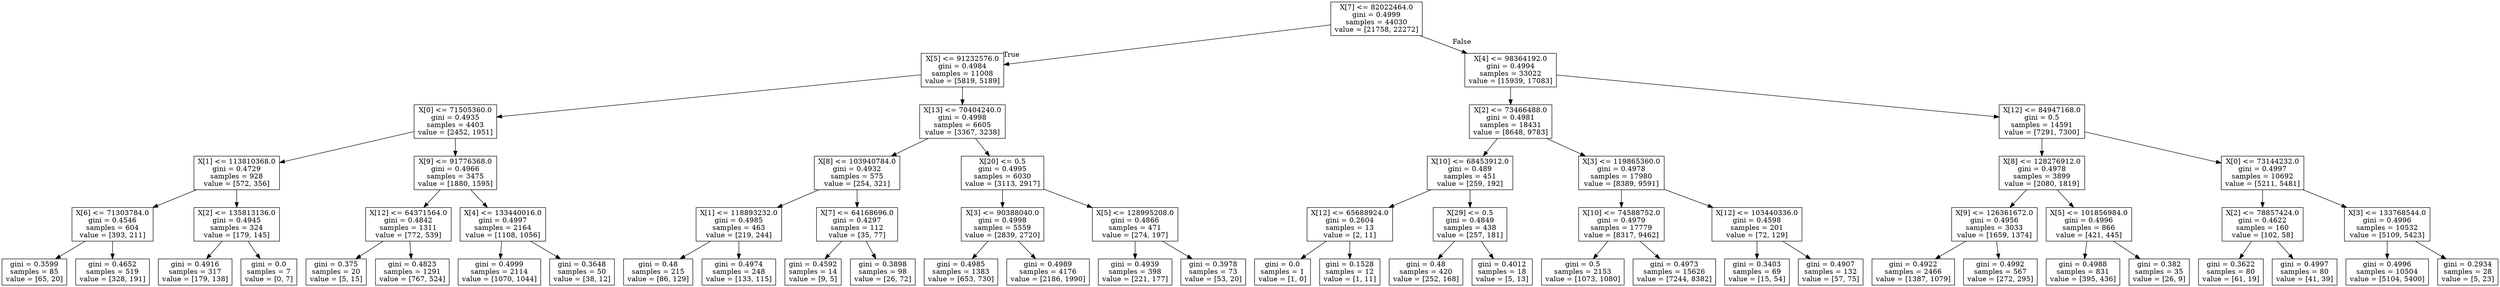 digraph Tree {
node [shape=box] ;
0 [label="X[7] <= 82022464.0\ngini = 0.4999\nsamples = 44030\nvalue = [21758, 22272]"] ;
1 [label="X[5] <= 91232576.0\ngini = 0.4984\nsamples = 11008\nvalue = [5819, 5189]"] ;
0 -> 1 [labeldistance=2.5, labelangle=45, headlabel="True"] ;
2 [label="X[0] <= 71505360.0\ngini = 0.4935\nsamples = 4403\nvalue = [2452, 1951]"] ;
1 -> 2 ;
3 [label="X[1] <= 113810368.0\ngini = 0.4729\nsamples = 928\nvalue = [572, 356]"] ;
2 -> 3 ;
4 [label="X[6] <= 71303784.0\ngini = 0.4546\nsamples = 604\nvalue = [393, 211]"] ;
3 -> 4 ;
5 [label="gini = 0.3599\nsamples = 85\nvalue = [65, 20]"] ;
4 -> 5 ;
6 [label="gini = 0.4652\nsamples = 519\nvalue = [328, 191]"] ;
4 -> 6 ;
7 [label="X[2] <= 135813136.0\ngini = 0.4945\nsamples = 324\nvalue = [179, 145]"] ;
3 -> 7 ;
8 [label="gini = 0.4916\nsamples = 317\nvalue = [179, 138]"] ;
7 -> 8 ;
9 [label="gini = 0.0\nsamples = 7\nvalue = [0, 7]"] ;
7 -> 9 ;
10 [label="X[9] <= 91776368.0\ngini = 0.4966\nsamples = 3475\nvalue = [1880, 1595]"] ;
2 -> 10 ;
11 [label="X[12] <= 64371564.0\ngini = 0.4842\nsamples = 1311\nvalue = [772, 539]"] ;
10 -> 11 ;
12 [label="gini = 0.375\nsamples = 20\nvalue = [5, 15]"] ;
11 -> 12 ;
13 [label="gini = 0.4823\nsamples = 1291\nvalue = [767, 524]"] ;
11 -> 13 ;
14 [label="X[4] <= 133440016.0\ngini = 0.4997\nsamples = 2164\nvalue = [1108, 1056]"] ;
10 -> 14 ;
15 [label="gini = 0.4999\nsamples = 2114\nvalue = [1070, 1044]"] ;
14 -> 15 ;
16 [label="gini = 0.3648\nsamples = 50\nvalue = [38, 12]"] ;
14 -> 16 ;
17 [label="X[13] <= 70404240.0\ngini = 0.4998\nsamples = 6605\nvalue = [3367, 3238]"] ;
1 -> 17 ;
18 [label="X[8] <= 103940784.0\ngini = 0.4932\nsamples = 575\nvalue = [254, 321]"] ;
17 -> 18 ;
19 [label="X[1] <= 118893232.0\ngini = 0.4985\nsamples = 463\nvalue = [219, 244]"] ;
18 -> 19 ;
20 [label="gini = 0.48\nsamples = 215\nvalue = [86, 129]"] ;
19 -> 20 ;
21 [label="gini = 0.4974\nsamples = 248\nvalue = [133, 115]"] ;
19 -> 21 ;
22 [label="X[7] <= 64168696.0\ngini = 0.4297\nsamples = 112\nvalue = [35, 77]"] ;
18 -> 22 ;
23 [label="gini = 0.4592\nsamples = 14\nvalue = [9, 5]"] ;
22 -> 23 ;
24 [label="gini = 0.3898\nsamples = 98\nvalue = [26, 72]"] ;
22 -> 24 ;
25 [label="X[20] <= 0.5\ngini = 0.4995\nsamples = 6030\nvalue = [3113, 2917]"] ;
17 -> 25 ;
26 [label="X[3] <= 90388040.0\ngini = 0.4998\nsamples = 5559\nvalue = [2839, 2720]"] ;
25 -> 26 ;
27 [label="gini = 0.4985\nsamples = 1383\nvalue = [653, 730]"] ;
26 -> 27 ;
28 [label="gini = 0.4989\nsamples = 4176\nvalue = [2186, 1990]"] ;
26 -> 28 ;
29 [label="X[5] <= 128995208.0\ngini = 0.4866\nsamples = 471\nvalue = [274, 197]"] ;
25 -> 29 ;
30 [label="gini = 0.4939\nsamples = 398\nvalue = [221, 177]"] ;
29 -> 30 ;
31 [label="gini = 0.3978\nsamples = 73\nvalue = [53, 20]"] ;
29 -> 31 ;
32 [label="X[4] <= 98364192.0\ngini = 0.4994\nsamples = 33022\nvalue = [15939, 17083]"] ;
0 -> 32 [labeldistance=2.5, labelangle=-45, headlabel="False"] ;
33 [label="X[2] <= 73466488.0\ngini = 0.4981\nsamples = 18431\nvalue = [8648, 9783]"] ;
32 -> 33 ;
34 [label="X[10] <= 68453912.0\ngini = 0.489\nsamples = 451\nvalue = [259, 192]"] ;
33 -> 34 ;
35 [label="X[12] <= 65688924.0\ngini = 0.2604\nsamples = 13\nvalue = [2, 11]"] ;
34 -> 35 ;
36 [label="gini = 0.0\nsamples = 1\nvalue = [1, 0]"] ;
35 -> 36 ;
37 [label="gini = 0.1528\nsamples = 12\nvalue = [1, 11]"] ;
35 -> 37 ;
38 [label="X[29] <= 0.5\ngini = 0.4849\nsamples = 438\nvalue = [257, 181]"] ;
34 -> 38 ;
39 [label="gini = 0.48\nsamples = 420\nvalue = [252, 168]"] ;
38 -> 39 ;
40 [label="gini = 0.4012\nsamples = 18\nvalue = [5, 13]"] ;
38 -> 40 ;
41 [label="X[3] <= 119865360.0\ngini = 0.4978\nsamples = 17980\nvalue = [8389, 9591]"] ;
33 -> 41 ;
42 [label="X[10] <= 74588752.0\ngini = 0.4979\nsamples = 17779\nvalue = [8317, 9462]"] ;
41 -> 42 ;
43 [label="gini = 0.5\nsamples = 2153\nvalue = [1073, 1080]"] ;
42 -> 43 ;
44 [label="gini = 0.4973\nsamples = 15626\nvalue = [7244, 8382]"] ;
42 -> 44 ;
45 [label="X[12] <= 103440336.0\ngini = 0.4598\nsamples = 201\nvalue = [72, 129]"] ;
41 -> 45 ;
46 [label="gini = 0.3403\nsamples = 69\nvalue = [15, 54]"] ;
45 -> 46 ;
47 [label="gini = 0.4907\nsamples = 132\nvalue = [57, 75]"] ;
45 -> 47 ;
48 [label="X[12] <= 84947168.0\ngini = 0.5\nsamples = 14591\nvalue = [7291, 7300]"] ;
32 -> 48 ;
49 [label="X[8] <= 128276912.0\ngini = 0.4978\nsamples = 3899\nvalue = [2080, 1819]"] ;
48 -> 49 ;
50 [label="X[9] <= 126361672.0\ngini = 0.4956\nsamples = 3033\nvalue = [1659, 1374]"] ;
49 -> 50 ;
51 [label="gini = 0.4922\nsamples = 2466\nvalue = [1387, 1079]"] ;
50 -> 51 ;
52 [label="gini = 0.4992\nsamples = 567\nvalue = [272, 295]"] ;
50 -> 52 ;
53 [label="X[5] <= 101856984.0\ngini = 0.4996\nsamples = 866\nvalue = [421, 445]"] ;
49 -> 53 ;
54 [label="gini = 0.4988\nsamples = 831\nvalue = [395, 436]"] ;
53 -> 54 ;
55 [label="gini = 0.382\nsamples = 35\nvalue = [26, 9]"] ;
53 -> 55 ;
56 [label="X[0] <= 73144232.0\ngini = 0.4997\nsamples = 10692\nvalue = [5211, 5481]"] ;
48 -> 56 ;
57 [label="X[2] <= 78857424.0\ngini = 0.4622\nsamples = 160\nvalue = [102, 58]"] ;
56 -> 57 ;
58 [label="gini = 0.3622\nsamples = 80\nvalue = [61, 19]"] ;
57 -> 58 ;
59 [label="gini = 0.4997\nsamples = 80\nvalue = [41, 39]"] ;
57 -> 59 ;
60 [label="X[3] <= 133768544.0\ngini = 0.4996\nsamples = 10532\nvalue = [5109, 5423]"] ;
56 -> 60 ;
61 [label="gini = 0.4996\nsamples = 10504\nvalue = [5104, 5400]"] ;
60 -> 61 ;
62 [label="gini = 0.2934\nsamples = 28\nvalue = [5, 23]"] ;
60 -> 62 ;
}